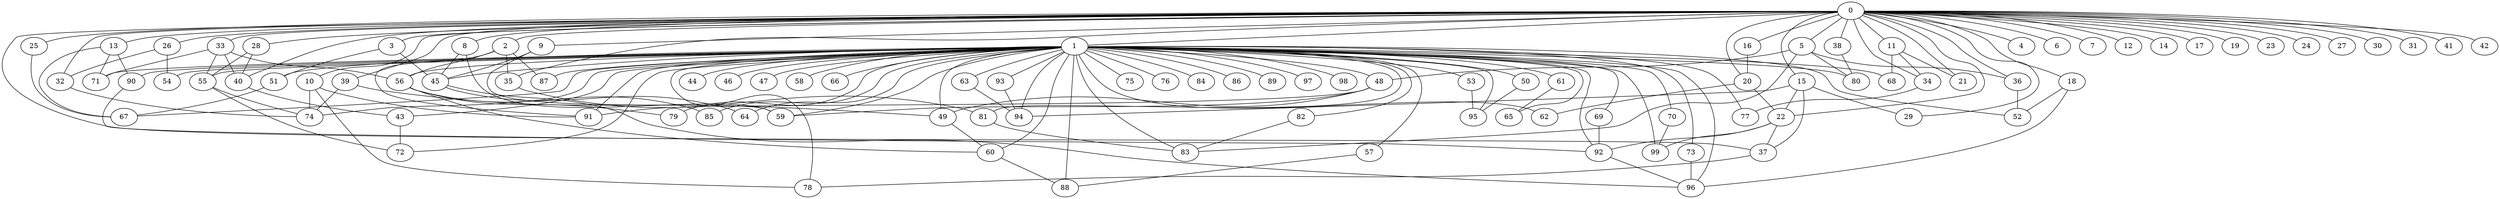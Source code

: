 
graph graphname {
    0 -- 1
0 -- 2
0 -- 3
0 -- 4
0 -- 5
0 -- 6
0 -- 7
0 -- 8
0 -- 9
0 -- 10
0 -- 11
0 -- 12
0 -- 13
0 -- 14
0 -- 15
0 -- 16
0 -- 17
0 -- 18
0 -- 19
0 -- 20
0 -- 21
0 -- 22
0 -- 23
0 -- 24
0 -- 25
0 -- 26
0 -- 27
0 -- 28
0 -- 29
0 -- 30
0 -- 31
0 -- 32
0 -- 33
0 -- 34
0 -- 35
0 -- 36
0 -- 37
0 -- 38
0 -- 39
0 -- 40
0 -- 41
0 -- 42
1 -- 43
1 -- 44
1 -- 45
1 -- 46
1 -- 47
1 -- 48
1 -- 49
1 -- 50
1 -- 51
1 -- 52
1 -- 53
1 -- 54
1 -- 55
1 -- 56
1 -- 57
1 -- 58
1 -- 59
1 -- 60
1 -- 61
1 -- 62
1 -- 63
1 -- 64
1 -- 65
1 -- 66
1 -- 67
1 -- 68
1 -- 69
1 -- 70
1 -- 71
1 -- 72
1 -- 73
1 -- 74
1 -- 75
1 -- 76
1 -- 77
1 -- 78
1 -- 79
1 -- 80
1 -- 81
1 -- 82
1 -- 83
1 -- 84
1 -- 85
1 -- 86
1 -- 87
1 -- 88
1 -- 89
1 -- 90
1 -- 91
1 -- 92
1 -- 93
1 -- 94
1 -- 95
1 -- 96
1 -- 97
1 -- 98
1 -- 99
2 -- 35
2 -- 56
2 -- 87
2 -- 91
3 -- 45
3 -- 51
5 -- 36
5 -- 80
5 -- 48
5 -- 83
8 -- 59
8 -- 45
9 -- 45
9 -- 59
10 -- 78
10 -- 74
10 -- 91
11 -- 68
11 -- 34
11 -- 21
13 -- 90
13 -- 67
13 -- 71
15 -- 22
15 -- 29
15 -- 37
15 -- 94
16 -- 20
18 -- 52
18 -- 96
20 -- 22
20 -- 62
22 -- 37
22 -- 99
22 -- 92
25 -- 67
26 -- 32
26 -- 54
28 -- 55
28 -- 40
32 -- 74
33 -- 56
33 -- 55
33 -- 40
33 -- 71
34 -- 77
35 -- 81
36 -- 52
37 -- 78
38 -- 80
39 -- 74
39 -- 49
40 -- 43
43 -- 72
45 -- 96
45 -- 64
48 -- 59
48 -- 49
48 -- 91
49 -- 60
50 -- 95
51 -- 67
53 -- 95
55 -- 74
55 -- 72
56 -- 60
56 -- 79
56 -- 85
57 -- 88
60 -- 88
61 -- 65
63 -- 94
69 -- 92
70 -- 99
73 -- 96
81 -- 83
82 -- 83
90 -- 92
92 -- 96
93 -- 94

}
